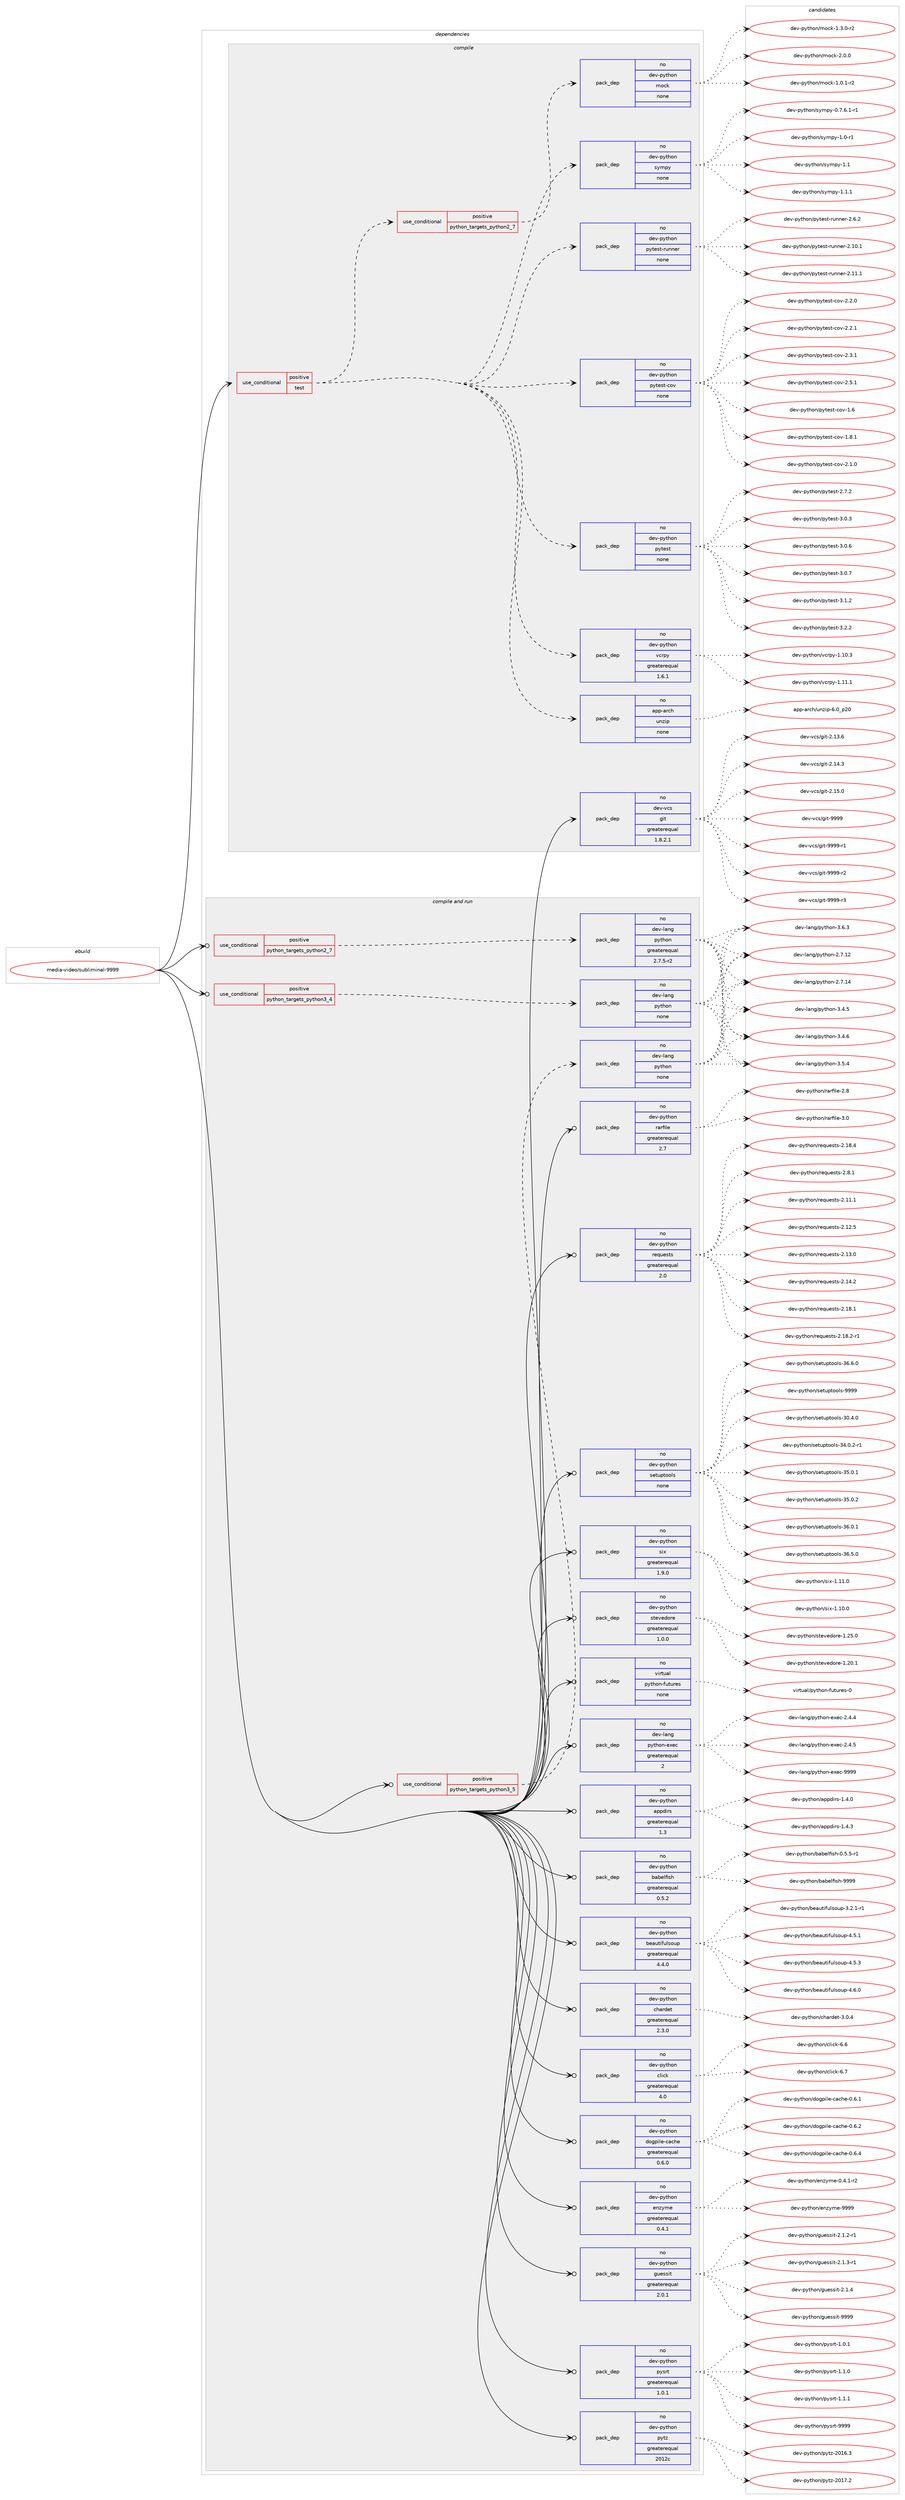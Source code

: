 digraph prolog {

# *************
# Graph options
# *************

newrank=true;
concentrate=true;
compound=true;
graph [rankdir=LR,fontname=Helvetica,fontsize=10,ranksep=1.5];#, ranksep=2.5, nodesep=0.2];
edge  [arrowhead=vee];
node  [fontname=Helvetica,fontsize=10];

# **********
# The ebuild
# **********

subgraph cluster_leftcol {
color=gray;
rank=same;
label=<<i>ebuild</i>>;
id [label="media-video/subliminal-9999", color=red, width=4, href="../media-video/subliminal-9999.svg"];
}

# ****************
# The dependencies
# ****************

subgraph cluster_midcol {
color=gray;
label=<<i>dependencies</i>>;
subgraph cluster_compile {
fillcolor="#eeeeee";
style=filled;
label=<<i>compile</i>>;
subgraph cond97828 {
dependency396866 [label=<<TABLE BORDER="0" CELLBORDER="1" CELLSPACING="0" CELLPADDING="4"><TR><TD ROWSPAN="3" CELLPADDING="10">use_conditional</TD></TR><TR><TD>positive</TD></TR><TR><TD>test</TD></TR></TABLE>>, shape=none, color=red];
subgraph pack292606 {
dependency396867 [label=<<TABLE BORDER="0" CELLBORDER="1" CELLSPACING="0" CELLPADDING="4" WIDTH="220"><TR><TD ROWSPAN="6" CELLPADDING="30">pack_dep</TD></TR><TR><TD WIDTH="110">no</TD></TR><TR><TD>app-arch</TD></TR><TR><TD>unzip</TD></TR><TR><TD>none</TD></TR><TR><TD></TD></TR></TABLE>>, shape=none, color=blue];
}
dependency396866:e -> dependency396867:w [weight=20,style="dashed",arrowhead="vee"];
subgraph pack292607 {
dependency396868 [label=<<TABLE BORDER="0" CELLBORDER="1" CELLSPACING="0" CELLPADDING="4" WIDTH="220"><TR><TD ROWSPAN="6" CELLPADDING="30">pack_dep</TD></TR><TR><TD WIDTH="110">no</TD></TR><TR><TD>dev-python</TD></TR><TR><TD>vcrpy</TD></TR><TR><TD>greaterequal</TD></TR><TR><TD>1.6.1</TD></TR></TABLE>>, shape=none, color=blue];
}
dependency396866:e -> dependency396868:w [weight=20,style="dashed",arrowhead="vee"];
subgraph pack292608 {
dependency396869 [label=<<TABLE BORDER="0" CELLBORDER="1" CELLSPACING="0" CELLPADDING="4" WIDTH="220"><TR><TD ROWSPAN="6" CELLPADDING="30">pack_dep</TD></TR><TR><TD WIDTH="110">no</TD></TR><TR><TD>dev-python</TD></TR><TR><TD>pytest</TD></TR><TR><TD>none</TD></TR><TR><TD></TD></TR></TABLE>>, shape=none, color=blue];
}
dependency396866:e -> dependency396869:w [weight=20,style="dashed",arrowhead="vee"];
subgraph pack292609 {
dependency396870 [label=<<TABLE BORDER="0" CELLBORDER="1" CELLSPACING="0" CELLPADDING="4" WIDTH="220"><TR><TD ROWSPAN="6" CELLPADDING="30">pack_dep</TD></TR><TR><TD WIDTH="110">no</TD></TR><TR><TD>dev-python</TD></TR><TR><TD>pytest-cov</TD></TR><TR><TD>none</TD></TR><TR><TD></TD></TR></TABLE>>, shape=none, color=blue];
}
dependency396866:e -> dependency396870:w [weight=20,style="dashed",arrowhead="vee"];
subgraph pack292610 {
dependency396871 [label=<<TABLE BORDER="0" CELLBORDER="1" CELLSPACING="0" CELLPADDING="4" WIDTH="220"><TR><TD ROWSPAN="6" CELLPADDING="30">pack_dep</TD></TR><TR><TD WIDTH="110">no</TD></TR><TR><TD>dev-python</TD></TR><TR><TD>pytest-runner</TD></TR><TR><TD>none</TD></TR><TR><TD></TD></TR></TABLE>>, shape=none, color=blue];
}
dependency396866:e -> dependency396871:w [weight=20,style="dashed",arrowhead="vee"];
subgraph pack292611 {
dependency396872 [label=<<TABLE BORDER="0" CELLBORDER="1" CELLSPACING="0" CELLPADDING="4" WIDTH="220"><TR><TD ROWSPAN="6" CELLPADDING="30">pack_dep</TD></TR><TR><TD WIDTH="110">no</TD></TR><TR><TD>dev-python</TD></TR><TR><TD>sympy</TD></TR><TR><TD>none</TD></TR><TR><TD></TD></TR></TABLE>>, shape=none, color=blue];
}
dependency396866:e -> dependency396872:w [weight=20,style="dashed",arrowhead="vee"];
subgraph cond97829 {
dependency396873 [label=<<TABLE BORDER="0" CELLBORDER="1" CELLSPACING="0" CELLPADDING="4"><TR><TD ROWSPAN="3" CELLPADDING="10">use_conditional</TD></TR><TR><TD>positive</TD></TR><TR><TD>python_targets_python2_7</TD></TR></TABLE>>, shape=none, color=red];
subgraph pack292612 {
dependency396874 [label=<<TABLE BORDER="0" CELLBORDER="1" CELLSPACING="0" CELLPADDING="4" WIDTH="220"><TR><TD ROWSPAN="6" CELLPADDING="30">pack_dep</TD></TR><TR><TD WIDTH="110">no</TD></TR><TR><TD>dev-python</TD></TR><TR><TD>mock</TD></TR><TR><TD>none</TD></TR><TR><TD></TD></TR></TABLE>>, shape=none, color=blue];
}
dependency396873:e -> dependency396874:w [weight=20,style="dashed",arrowhead="vee"];
}
dependency396866:e -> dependency396873:w [weight=20,style="dashed",arrowhead="vee"];
}
id:e -> dependency396866:w [weight=20,style="solid",arrowhead="vee"];
subgraph pack292613 {
dependency396875 [label=<<TABLE BORDER="0" CELLBORDER="1" CELLSPACING="0" CELLPADDING="4" WIDTH="220"><TR><TD ROWSPAN="6" CELLPADDING="30">pack_dep</TD></TR><TR><TD WIDTH="110">no</TD></TR><TR><TD>dev-vcs</TD></TR><TR><TD>git</TD></TR><TR><TD>greaterequal</TD></TR><TR><TD>1.8.2.1</TD></TR></TABLE>>, shape=none, color=blue];
}
id:e -> dependency396875:w [weight=20,style="solid",arrowhead="vee"];
}
subgraph cluster_compileandrun {
fillcolor="#eeeeee";
style=filled;
label=<<i>compile and run</i>>;
subgraph cond97830 {
dependency396876 [label=<<TABLE BORDER="0" CELLBORDER="1" CELLSPACING="0" CELLPADDING="4"><TR><TD ROWSPAN="3" CELLPADDING="10">use_conditional</TD></TR><TR><TD>positive</TD></TR><TR><TD>python_targets_python2_7</TD></TR></TABLE>>, shape=none, color=red];
subgraph pack292614 {
dependency396877 [label=<<TABLE BORDER="0" CELLBORDER="1" CELLSPACING="0" CELLPADDING="4" WIDTH="220"><TR><TD ROWSPAN="6" CELLPADDING="30">pack_dep</TD></TR><TR><TD WIDTH="110">no</TD></TR><TR><TD>dev-lang</TD></TR><TR><TD>python</TD></TR><TR><TD>greaterequal</TD></TR><TR><TD>2.7.5-r2</TD></TR></TABLE>>, shape=none, color=blue];
}
dependency396876:e -> dependency396877:w [weight=20,style="dashed",arrowhead="vee"];
}
id:e -> dependency396876:w [weight=20,style="solid",arrowhead="odotvee"];
subgraph cond97831 {
dependency396878 [label=<<TABLE BORDER="0" CELLBORDER="1" CELLSPACING="0" CELLPADDING="4"><TR><TD ROWSPAN="3" CELLPADDING="10">use_conditional</TD></TR><TR><TD>positive</TD></TR><TR><TD>python_targets_python3_4</TD></TR></TABLE>>, shape=none, color=red];
subgraph pack292615 {
dependency396879 [label=<<TABLE BORDER="0" CELLBORDER="1" CELLSPACING="0" CELLPADDING="4" WIDTH="220"><TR><TD ROWSPAN="6" CELLPADDING="30">pack_dep</TD></TR><TR><TD WIDTH="110">no</TD></TR><TR><TD>dev-lang</TD></TR><TR><TD>python</TD></TR><TR><TD>none</TD></TR><TR><TD></TD></TR></TABLE>>, shape=none, color=blue];
}
dependency396878:e -> dependency396879:w [weight=20,style="dashed",arrowhead="vee"];
}
id:e -> dependency396878:w [weight=20,style="solid",arrowhead="odotvee"];
subgraph cond97832 {
dependency396880 [label=<<TABLE BORDER="0" CELLBORDER="1" CELLSPACING="0" CELLPADDING="4"><TR><TD ROWSPAN="3" CELLPADDING="10">use_conditional</TD></TR><TR><TD>positive</TD></TR><TR><TD>python_targets_python3_5</TD></TR></TABLE>>, shape=none, color=red];
subgraph pack292616 {
dependency396881 [label=<<TABLE BORDER="0" CELLBORDER="1" CELLSPACING="0" CELLPADDING="4" WIDTH="220"><TR><TD ROWSPAN="6" CELLPADDING="30">pack_dep</TD></TR><TR><TD WIDTH="110">no</TD></TR><TR><TD>dev-lang</TD></TR><TR><TD>python</TD></TR><TR><TD>none</TD></TR><TR><TD></TD></TR></TABLE>>, shape=none, color=blue];
}
dependency396880:e -> dependency396881:w [weight=20,style="dashed",arrowhead="vee"];
}
id:e -> dependency396880:w [weight=20,style="solid",arrowhead="odotvee"];
subgraph pack292617 {
dependency396882 [label=<<TABLE BORDER="0" CELLBORDER="1" CELLSPACING="0" CELLPADDING="4" WIDTH="220"><TR><TD ROWSPAN="6" CELLPADDING="30">pack_dep</TD></TR><TR><TD WIDTH="110">no</TD></TR><TR><TD>dev-lang</TD></TR><TR><TD>python-exec</TD></TR><TR><TD>greaterequal</TD></TR><TR><TD>2</TD></TR></TABLE>>, shape=none, color=blue];
}
id:e -> dependency396882:w [weight=20,style="solid",arrowhead="odotvee"];
subgraph pack292618 {
dependency396883 [label=<<TABLE BORDER="0" CELLBORDER="1" CELLSPACING="0" CELLPADDING="4" WIDTH="220"><TR><TD ROWSPAN="6" CELLPADDING="30">pack_dep</TD></TR><TR><TD WIDTH="110">no</TD></TR><TR><TD>dev-python</TD></TR><TR><TD>appdirs</TD></TR><TR><TD>greaterequal</TD></TR><TR><TD>1.3</TD></TR></TABLE>>, shape=none, color=blue];
}
id:e -> dependency396883:w [weight=20,style="solid",arrowhead="odotvee"];
subgraph pack292619 {
dependency396884 [label=<<TABLE BORDER="0" CELLBORDER="1" CELLSPACING="0" CELLPADDING="4" WIDTH="220"><TR><TD ROWSPAN="6" CELLPADDING="30">pack_dep</TD></TR><TR><TD WIDTH="110">no</TD></TR><TR><TD>dev-python</TD></TR><TR><TD>babelfish</TD></TR><TR><TD>greaterequal</TD></TR><TR><TD>0.5.2</TD></TR></TABLE>>, shape=none, color=blue];
}
id:e -> dependency396884:w [weight=20,style="solid",arrowhead="odotvee"];
subgraph pack292620 {
dependency396885 [label=<<TABLE BORDER="0" CELLBORDER="1" CELLSPACING="0" CELLPADDING="4" WIDTH="220"><TR><TD ROWSPAN="6" CELLPADDING="30">pack_dep</TD></TR><TR><TD WIDTH="110">no</TD></TR><TR><TD>dev-python</TD></TR><TR><TD>beautifulsoup</TD></TR><TR><TD>greaterequal</TD></TR><TR><TD>4.4.0</TD></TR></TABLE>>, shape=none, color=blue];
}
id:e -> dependency396885:w [weight=20,style="solid",arrowhead="odotvee"];
subgraph pack292621 {
dependency396886 [label=<<TABLE BORDER="0" CELLBORDER="1" CELLSPACING="0" CELLPADDING="4" WIDTH="220"><TR><TD ROWSPAN="6" CELLPADDING="30">pack_dep</TD></TR><TR><TD WIDTH="110">no</TD></TR><TR><TD>dev-python</TD></TR><TR><TD>chardet</TD></TR><TR><TD>greaterequal</TD></TR><TR><TD>2.3.0</TD></TR></TABLE>>, shape=none, color=blue];
}
id:e -> dependency396886:w [weight=20,style="solid",arrowhead="odotvee"];
subgraph pack292622 {
dependency396887 [label=<<TABLE BORDER="0" CELLBORDER="1" CELLSPACING="0" CELLPADDING="4" WIDTH="220"><TR><TD ROWSPAN="6" CELLPADDING="30">pack_dep</TD></TR><TR><TD WIDTH="110">no</TD></TR><TR><TD>dev-python</TD></TR><TR><TD>click</TD></TR><TR><TD>greaterequal</TD></TR><TR><TD>4.0</TD></TR></TABLE>>, shape=none, color=blue];
}
id:e -> dependency396887:w [weight=20,style="solid",arrowhead="odotvee"];
subgraph pack292623 {
dependency396888 [label=<<TABLE BORDER="0" CELLBORDER="1" CELLSPACING="0" CELLPADDING="4" WIDTH="220"><TR><TD ROWSPAN="6" CELLPADDING="30">pack_dep</TD></TR><TR><TD WIDTH="110">no</TD></TR><TR><TD>dev-python</TD></TR><TR><TD>dogpile-cache</TD></TR><TR><TD>greaterequal</TD></TR><TR><TD>0.6.0</TD></TR></TABLE>>, shape=none, color=blue];
}
id:e -> dependency396888:w [weight=20,style="solid",arrowhead="odotvee"];
subgraph pack292624 {
dependency396889 [label=<<TABLE BORDER="0" CELLBORDER="1" CELLSPACING="0" CELLPADDING="4" WIDTH="220"><TR><TD ROWSPAN="6" CELLPADDING="30">pack_dep</TD></TR><TR><TD WIDTH="110">no</TD></TR><TR><TD>dev-python</TD></TR><TR><TD>enzyme</TD></TR><TR><TD>greaterequal</TD></TR><TR><TD>0.4.1</TD></TR></TABLE>>, shape=none, color=blue];
}
id:e -> dependency396889:w [weight=20,style="solid",arrowhead="odotvee"];
subgraph pack292625 {
dependency396890 [label=<<TABLE BORDER="0" CELLBORDER="1" CELLSPACING="0" CELLPADDING="4" WIDTH="220"><TR><TD ROWSPAN="6" CELLPADDING="30">pack_dep</TD></TR><TR><TD WIDTH="110">no</TD></TR><TR><TD>dev-python</TD></TR><TR><TD>guessit</TD></TR><TR><TD>greaterequal</TD></TR><TR><TD>2.0.1</TD></TR></TABLE>>, shape=none, color=blue];
}
id:e -> dependency396890:w [weight=20,style="solid",arrowhead="odotvee"];
subgraph pack292626 {
dependency396891 [label=<<TABLE BORDER="0" CELLBORDER="1" CELLSPACING="0" CELLPADDING="4" WIDTH="220"><TR><TD ROWSPAN="6" CELLPADDING="30">pack_dep</TD></TR><TR><TD WIDTH="110">no</TD></TR><TR><TD>dev-python</TD></TR><TR><TD>pysrt</TD></TR><TR><TD>greaterequal</TD></TR><TR><TD>1.0.1</TD></TR></TABLE>>, shape=none, color=blue];
}
id:e -> dependency396891:w [weight=20,style="solid",arrowhead="odotvee"];
subgraph pack292627 {
dependency396892 [label=<<TABLE BORDER="0" CELLBORDER="1" CELLSPACING="0" CELLPADDING="4" WIDTH="220"><TR><TD ROWSPAN="6" CELLPADDING="30">pack_dep</TD></TR><TR><TD WIDTH="110">no</TD></TR><TR><TD>dev-python</TD></TR><TR><TD>pytz</TD></TR><TR><TD>greaterequal</TD></TR><TR><TD>2012c</TD></TR></TABLE>>, shape=none, color=blue];
}
id:e -> dependency396892:w [weight=20,style="solid",arrowhead="odotvee"];
subgraph pack292628 {
dependency396893 [label=<<TABLE BORDER="0" CELLBORDER="1" CELLSPACING="0" CELLPADDING="4" WIDTH="220"><TR><TD ROWSPAN="6" CELLPADDING="30">pack_dep</TD></TR><TR><TD WIDTH="110">no</TD></TR><TR><TD>dev-python</TD></TR><TR><TD>rarfile</TD></TR><TR><TD>greaterequal</TD></TR><TR><TD>2.7</TD></TR></TABLE>>, shape=none, color=blue];
}
id:e -> dependency396893:w [weight=20,style="solid",arrowhead="odotvee"];
subgraph pack292629 {
dependency396894 [label=<<TABLE BORDER="0" CELLBORDER="1" CELLSPACING="0" CELLPADDING="4" WIDTH="220"><TR><TD ROWSPAN="6" CELLPADDING="30">pack_dep</TD></TR><TR><TD WIDTH="110">no</TD></TR><TR><TD>dev-python</TD></TR><TR><TD>requests</TD></TR><TR><TD>greaterequal</TD></TR><TR><TD>2.0</TD></TR></TABLE>>, shape=none, color=blue];
}
id:e -> dependency396894:w [weight=20,style="solid",arrowhead="odotvee"];
subgraph pack292630 {
dependency396895 [label=<<TABLE BORDER="0" CELLBORDER="1" CELLSPACING="0" CELLPADDING="4" WIDTH="220"><TR><TD ROWSPAN="6" CELLPADDING="30">pack_dep</TD></TR><TR><TD WIDTH="110">no</TD></TR><TR><TD>dev-python</TD></TR><TR><TD>setuptools</TD></TR><TR><TD>none</TD></TR><TR><TD></TD></TR></TABLE>>, shape=none, color=blue];
}
id:e -> dependency396895:w [weight=20,style="solid",arrowhead="odotvee"];
subgraph pack292631 {
dependency396896 [label=<<TABLE BORDER="0" CELLBORDER="1" CELLSPACING="0" CELLPADDING="4" WIDTH="220"><TR><TD ROWSPAN="6" CELLPADDING="30">pack_dep</TD></TR><TR><TD WIDTH="110">no</TD></TR><TR><TD>dev-python</TD></TR><TR><TD>six</TD></TR><TR><TD>greaterequal</TD></TR><TR><TD>1.9.0</TD></TR></TABLE>>, shape=none, color=blue];
}
id:e -> dependency396896:w [weight=20,style="solid",arrowhead="odotvee"];
subgraph pack292632 {
dependency396897 [label=<<TABLE BORDER="0" CELLBORDER="1" CELLSPACING="0" CELLPADDING="4" WIDTH="220"><TR><TD ROWSPAN="6" CELLPADDING="30">pack_dep</TD></TR><TR><TD WIDTH="110">no</TD></TR><TR><TD>dev-python</TD></TR><TR><TD>stevedore</TD></TR><TR><TD>greaterequal</TD></TR><TR><TD>1.0.0</TD></TR></TABLE>>, shape=none, color=blue];
}
id:e -> dependency396897:w [weight=20,style="solid",arrowhead="odotvee"];
subgraph pack292633 {
dependency396898 [label=<<TABLE BORDER="0" CELLBORDER="1" CELLSPACING="0" CELLPADDING="4" WIDTH="220"><TR><TD ROWSPAN="6" CELLPADDING="30">pack_dep</TD></TR><TR><TD WIDTH="110">no</TD></TR><TR><TD>virtual</TD></TR><TR><TD>python-futures</TD></TR><TR><TD>none</TD></TR><TR><TD></TD></TR></TABLE>>, shape=none, color=blue];
}
id:e -> dependency396898:w [weight=20,style="solid",arrowhead="odotvee"];
}
subgraph cluster_run {
fillcolor="#eeeeee";
style=filled;
label=<<i>run</i>>;
}
}

# **************
# The candidates
# **************

subgraph cluster_choices {
rank=same;
color=gray;
label=<<i>candidates</i>>;

subgraph choice292606 {
color=black;
nodesep=1;
choice971121124597114991044711711012210511245544648951125048 [label="app-arch/unzip-6.0_p20", color=red, width=4,href="../app-arch/unzip-6.0_p20.svg"];
dependency396867:e -> choice971121124597114991044711711012210511245544648951125048:w [style=dotted,weight="100"];
}
subgraph choice292607 {
color=black;
nodesep=1;
choice10010111845112121116104111110471189911411212145494649484651 [label="dev-python/vcrpy-1.10.3", color=red, width=4,href="../dev-python/vcrpy-1.10.3.svg"];
choice10010111845112121116104111110471189911411212145494649494649 [label="dev-python/vcrpy-1.11.1", color=red, width=4,href="../dev-python/vcrpy-1.11.1.svg"];
dependency396868:e -> choice10010111845112121116104111110471189911411212145494649484651:w [style=dotted,weight="100"];
dependency396868:e -> choice10010111845112121116104111110471189911411212145494649494649:w [style=dotted,weight="100"];
}
subgraph choice292608 {
color=black;
nodesep=1;
choice1001011184511212111610411111047112121116101115116455046554650 [label="dev-python/pytest-2.7.2", color=red, width=4,href="../dev-python/pytest-2.7.2.svg"];
choice1001011184511212111610411111047112121116101115116455146484651 [label="dev-python/pytest-3.0.3", color=red, width=4,href="../dev-python/pytest-3.0.3.svg"];
choice1001011184511212111610411111047112121116101115116455146484654 [label="dev-python/pytest-3.0.6", color=red, width=4,href="../dev-python/pytest-3.0.6.svg"];
choice1001011184511212111610411111047112121116101115116455146484655 [label="dev-python/pytest-3.0.7", color=red, width=4,href="../dev-python/pytest-3.0.7.svg"];
choice1001011184511212111610411111047112121116101115116455146494650 [label="dev-python/pytest-3.1.2", color=red, width=4,href="../dev-python/pytest-3.1.2.svg"];
choice1001011184511212111610411111047112121116101115116455146504650 [label="dev-python/pytest-3.2.2", color=red, width=4,href="../dev-python/pytest-3.2.2.svg"];
dependency396869:e -> choice1001011184511212111610411111047112121116101115116455046554650:w [style=dotted,weight="100"];
dependency396869:e -> choice1001011184511212111610411111047112121116101115116455146484651:w [style=dotted,weight="100"];
dependency396869:e -> choice1001011184511212111610411111047112121116101115116455146484654:w [style=dotted,weight="100"];
dependency396869:e -> choice1001011184511212111610411111047112121116101115116455146484655:w [style=dotted,weight="100"];
dependency396869:e -> choice1001011184511212111610411111047112121116101115116455146494650:w [style=dotted,weight="100"];
dependency396869:e -> choice1001011184511212111610411111047112121116101115116455146504650:w [style=dotted,weight="100"];
}
subgraph choice292609 {
color=black;
nodesep=1;
choice1001011184511212111610411111047112121116101115116459911111845494654 [label="dev-python/pytest-cov-1.6", color=red, width=4,href="../dev-python/pytest-cov-1.6.svg"];
choice10010111845112121116104111110471121211161011151164599111118454946564649 [label="dev-python/pytest-cov-1.8.1", color=red, width=4,href="../dev-python/pytest-cov-1.8.1.svg"];
choice10010111845112121116104111110471121211161011151164599111118455046494648 [label="dev-python/pytest-cov-2.1.0", color=red, width=4,href="../dev-python/pytest-cov-2.1.0.svg"];
choice10010111845112121116104111110471121211161011151164599111118455046504648 [label="dev-python/pytest-cov-2.2.0", color=red, width=4,href="../dev-python/pytest-cov-2.2.0.svg"];
choice10010111845112121116104111110471121211161011151164599111118455046504649 [label="dev-python/pytest-cov-2.2.1", color=red, width=4,href="../dev-python/pytest-cov-2.2.1.svg"];
choice10010111845112121116104111110471121211161011151164599111118455046514649 [label="dev-python/pytest-cov-2.3.1", color=red, width=4,href="../dev-python/pytest-cov-2.3.1.svg"];
choice10010111845112121116104111110471121211161011151164599111118455046534649 [label="dev-python/pytest-cov-2.5.1", color=red, width=4,href="../dev-python/pytest-cov-2.5.1.svg"];
dependency396870:e -> choice1001011184511212111610411111047112121116101115116459911111845494654:w [style=dotted,weight="100"];
dependency396870:e -> choice10010111845112121116104111110471121211161011151164599111118454946564649:w [style=dotted,weight="100"];
dependency396870:e -> choice10010111845112121116104111110471121211161011151164599111118455046494648:w [style=dotted,weight="100"];
dependency396870:e -> choice10010111845112121116104111110471121211161011151164599111118455046504648:w [style=dotted,weight="100"];
dependency396870:e -> choice10010111845112121116104111110471121211161011151164599111118455046504649:w [style=dotted,weight="100"];
dependency396870:e -> choice10010111845112121116104111110471121211161011151164599111118455046514649:w [style=dotted,weight="100"];
dependency396870:e -> choice10010111845112121116104111110471121211161011151164599111118455046534649:w [style=dotted,weight="100"];
}
subgraph choice292610 {
color=black;
nodesep=1;
choice10010111845112121116104111110471121211161011151164511411711011010111445504649484649 [label="dev-python/pytest-runner-2.10.1", color=red, width=4,href="../dev-python/pytest-runner-2.10.1.svg"];
choice10010111845112121116104111110471121211161011151164511411711011010111445504649494649 [label="dev-python/pytest-runner-2.11.1", color=red, width=4,href="../dev-python/pytest-runner-2.11.1.svg"];
choice100101118451121211161041111104711212111610111511645114117110110101114455046544650 [label="dev-python/pytest-runner-2.6.2", color=red, width=4,href="../dev-python/pytest-runner-2.6.2.svg"];
dependency396871:e -> choice10010111845112121116104111110471121211161011151164511411711011010111445504649484649:w [style=dotted,weight="100"];
dependency396871:e -> choice10010111845112121116104111110471121211161011151164511411711011010111445504649494649:w [style=dotted,weight="100"];
dependency396871:e -> choice100101118451121211161041111104711212111610111511645114117110110101114455046544650:w [style=dotted,weight="100"];
}
subgraph choice292611 {
color=black;
nodesep=1;
choice100101118451121211161041111104711512110911212145484655465446494511449 [label="dev-python/sympy-0.7.6.1-r1", color=red, width=4,href="../dev-python/sympy-0.7.6.1-r1.svg"];
choice1001011184511212111610411111047115121109112121454946484511449 [label="dev-python/sympy-1.0-r1", color=red, width=4,href="../dev-python/sympy-1.0-r1.svg"];
choice100101118451121211161041111104711512110911212145494649 [label="dev-python/sympy-1.1", color=red, width=4,href="../dev-python/sympy-1.1.svg"];
choice1001011184511212111610411111047115121109112121454946494649 [label="dev-python/sympy-1.1.1", color=red, width=4,href="../dev-python/sympy-1.1.1.svg"];
dependency396872:e -> choice100101118451121211161041111104711512110911212145484655465446494511449:w [style=dotted,weight="100"];
dependency396872:e -> choice1001011184511212111610411111047115121109112121454946484511449:w [style=dotted,weight="100"];
dependency396872:e -> choice100101118451121211161041111104711512110911212145494649:w [style=dotted,weight="100"];
dependency396872:e -> choice1001011184511212111610411111047115121109112121454946494649:w [style=dotted,weight="100"];
}
subgraph choice292612 {
color=black;
nodesep=1;
choice1001011184511212111610411111047109111991074549464846494511450 [label="dev-python/mock-1.0.1-r2", color=red, width=4,href="../dev-python/mock-1.0.1-r2.svg"];
choice1001011184511212111610411111047109111991074549465146484511450 [label="dev-python/mock-1.3.0-r2", color=red, width=4,href="../dev-python/mock-1.3.0-r2.svg"];
choice100101118451121211161041111104710911199107455046484648 [label="dev-python/mock-2.0.0", color=red, width=4,href="../dev-python/mock-2.0.0.svg"];
dependency396874:e -> choice1001011184511212111610411111047109111991074549464846494511450:w [style=dotted,weight="100"];
dependency396874:e -> choice1001011184511212111610411111047109111991074549465146484511450:w [style=dotted,weight="100"];
dependency396874:e -> choice100101118451121211161041111104710911199107455046484648:w [style=dotted,weight="100"];
}
subgraph choice292613 {
color=black;
nodesep=1;
choice10010111845118991154710310511645504649514654 [label="dev-vcs/git-2.13.6", color=red, width=4,href="../dev-vcs/git-2.13.6.svg"];
choice10010111845118991154710310511645504649524651 [label="dev-vcs/git-2.14.3", color=red, width=4,href="../dev-vcs/git-2.14.3.svg"];
choice10010111845118991154710310511645504649534648 [label="dev-vcs/git-2.15.0", color=red, width=4,href="../dev-vcs/git-2.15.0.svg"];
choice1001011184511899115471031051164557575757 [label="dev-vcs/git-9999", color=red, width=4,href="../dev-vcs/git-9999.svg"];
choice10010111845118991154710310511645575757574511449 [label="dev-vcs/git-9999-r1", color=red, width=4,href="../dev-vcs/git-9999-r1.svg"];
choice10010111845118991154710310511645575757574511450 [label="dev-vcs/git-9999-r2", color=red, width=4,href="../dev-vcs/git-9999-r2.svg"];
choice10010111845118991154710310511645575757574511451 [label="dev-vcs/git-9999-r3", color=red, width=4,href="../dev-vcs/git-9999-r3.svg"];
dependency396875:e -> choice10010111845118991154710310511645504649514654:w [style=dotted,weight="100"];
dependency396875:e -> choice10010111845118991154710310511645504649524651:w [style=dotted,weight="100"];
dependency396875:e -> choice10010111845118991154710310511645504649534648:w [style=dotted,weight="100"];
dependency396875:e -> choice1001011184511899115471031051164557575757:w [style=dotted,weight="100"];
dependency396875:e -> choice10010111845118991154710310511645575757574511449:w [style=dotted,weight="100"];
dependency396875:e -> choice10010111845118991154710310511645575757574511450:w [style=dotted,weight="100"];
dependency396875:e -> choice10010111845118991154710310511645575757574511451:w [style=dotted,weight="100"];
}
subgraph choice292614 {
color=black;
nodesep=1;
choice10010111845108971101034711212111610411111045504655464950 [label="dev-lang/python-2.7.12", color=red, width=4,href="../dev-lang/python-2.7.12.svg"];
choice10010111845108971101034711212111610411111045504655464952 [label="dev-lang/python-2.7.14", color=red, width=4,href="../dev-lang/python-2.7.14.svg"];
choice100101118451089711010347112121116104111110455146524653 [label="dev-lang/python-3.4.5", color=red, width=4,href="../dev-lang/python-3.4.5.svg"];
choice100101118451089711010347112121116104111110455146524654 [label="dev-lang/python-3.4.6", color=red, width=4,href="../dev-lang/python-3.4.6.svg"];
choice100101118451089711010347112121116104111110455146534652 [label="dev-lang/python-3.5.4", color=red, width=4,href="../dev-lang/python-3.5.4.svg"];
choice100101118451089711010347112121116104111110455146544651 [label="dev-lang/python-3.6.3", color=red, width=4,href="../dev-lang/python-3.6.3.svg"];
dependency396877:e -> choice10010111845108971101034711212111610411111045504655464950:w [style=dotted,weight="100"];
dependency396877:e -> choice10010111845108971101034711212111610411111045504655464952:w [style=dotted,weight="100"];
dependency396877:e -> choice100101118451089711010347112121116104111110455146524653:w [style=dotted,weight="100"];
dependency396877:e -> choice100101118451089711010347112121116104111110455146524654:w [style=dotted,weight="100"];
dependency396877:e -> choice100101118451089711010347112121116104111110455146534652:w [style=dotted,weight="100"];
dependency396877:e -> choice100101118451089711010347112121116104111110455146544651:w [style=dotted,weight="100"];
}
subgraph choice292615 {
color=black;
nodesep=1;
choice10010111845108971101034711212111610411111045504655464950 [label="dev-lang/python-2.7.12", color=red, width=4,href="../dev-lang/python-2.7.12.svg"];
choice10010111845108971101034711212111610411111045504655464952 [label="dev-lang/python-2.7.14", color=red, width=4,href="../dev-lang/python-2.7.14.svg"];
choice100101118451089711010347112121116104111110455146524653 [label="dev-lang/python-3.4.5", color=red, width=4,href="../dev-lang/python-3.4.5.svg"];
choice100101118451089711010347112121116104111110455146524654 [label="dev-lang/python-3.4.6", color=red, width=4,href="../dev-lang/python-3.4.6.svg"];
choice100101118451089711010347112121116104111110455146534652 [label="dev-lang/python-3.5.4", color=red, width=4,href="../dev-lang/python-3.5.4.svg"];
choice100101118451089711010347112121116104111110455146544651 [label="dev-lang/python-3.6.3", color=red, width=4,href="../dev-lang/python-3.6.3.svg"];
dependency396879:e -> choice10010111845108971101034711212111610411111045504655464950:w [style=dotted,weight="100"];
dependency396879:e -> choice10010111845108971101034711212111610411111045504655464952:w [style=dotted,weight="100"];
dependency396879:e -> choice100101118451089711010347112121116104111110455146524653:w [style=dotted,weight="100"];
dependency396879:e -> choice100101118451089711010347112121116104111110455146524654:w [style=dotted,weight="100"];
dependency396879:e -> choice100101118451089711010347112121116104111110455146534652:w [style=dotted,weight="100"];
dependency396879:e -> choice100101118451089711010347112121116104111110455146544651:w [style=dotted,weight="100"];
}
subgraph choice292616 {
color=black;
nodesep=1;
choice10010111845108971101034711212111610411111045504655464950 [label="dev-lang/python-2.7.12", color=red, width=4,href="../dev-lang/python-2.7.12.svg"];
choice10010111845108971101034711212111610411111045504655464952 [label="dev-lang/python-2.7.14", color=red, width=4,href="../dev-lang/python-2.7.14.svg"];
choice100101118451089711010347112121116104111110455146524653 [label="dev-lang/python-3.4.5", color=red, width=4,href="../dev-lang/python-3.4.5.svg"];
choice100101118451089711010347112121116104111110455146524654 [label="dev-lang/python-3.4.6", color=red, width=4,href="../dev-lang/python-3.4.6.svg"];
choice100101118451089711010347112121116104111110455146534652 [label="dev-lang/python-3.5.4", color=red, width=4,href="../dev-lang/python-3.5.4.svg"];
choice100101118451089711010347112121116104111110455146544651 [label="dev-lang/python-3.6.3", color=red, width=4,href="../dev-lang/python-3.6.3.svg"];
dependency396881:e -> choice10010111845108971101034711212111610411111045504655464950:w [style=dotted,weight="100"];
dependency396881:e -> choice10010111845108971101034711212111610411111045504655464952:w [style=dotted,weight="100"];
dependency396881:e -> choice100101118451089711010347112121116104111110455146524653:w [style=dotted,weight="100"];
dependency396881:e -> choice100101118451089711010347112121116104111110455146524654:w [style=dotted,weight="100"];
dependency396881:e -> choice100101118451089711010347112121116104111110455146534652:w [style=dotted,weight="100"];
dependency396881:e -> choice100101118451089711010347112121116104111110455146544651:w [style=dotted,weight="100"];
}
subgraph choice292617 {
color=black;
nodesep=1;
choice1001011184510897110103471121211161041111104510112010199455046524652 [label="dev-lang/python-exec-2.4.4", color=red, width=4,href="../dev-lang/python-exec-2.4.4.svg"];
choice1001011184510897110103471121211161041111104510112010199455046524653 [label="dev-lang/python-exec-2.4.5", color=red, width=4,href="../dev-lang/python-exec-2.4.5.svg"];
choice10010111845108971101034711212111610411111045101120101994557575757 [label="dev-lang/python-exec-9999", color=red, width=4,href="../dev-lang/python-exec-9999.svg"];
dependency396882:e -> choice1001011184510897110103471121211161041111104510112010199455046524652:w [style=dotted,weight="100"];
dependency396882:e -> choice1001011184510897110103471121211161041111104510112010199455046524653:w [style=dotted,weight="100"];
dependency396882:e -> choice10010111845108971101034711212111610411111045101120101994557575757:w [style=dotted,weight="100"];
}
subgraph choice292618 {
color=black;
nodesep=1;
choice100101118451121211161041111104797112112100105114115454946524648 [label="dev-python/appdirs-1.4.0", color=red, width=4,href="../dev-python/appdirs-1.4.0.svg"];
choice100101118451121211161041111104797112112100105114115454946524651 [label="dev-python/appdirs-1.4.3", color=red, width=4,href="../dev-python/appdirs-1.4.3.svg"];
dependency396883:e -> choice100101118451121211161041111104797112112100105114115454946524648:w [style=dotted,weight="100"];
dependency396883:e -> choice100101118451121211161041111104797112112100105114115454946524651:w [style=dotted,weight="100"];
}
subgraph choice292619 {
color=black;
nodesep=1;
choice10010111845112121116104111110479897981011081021051151044548465346534511449 [label="dev-python/babelfish-0.5.5-r1", color=red, width=4,href="../dev-python/babelfish-0.5.5-r1.svg"];
choice10010111845112121116104111110479897981011081021051151044557575757 [label="dev-python/babelfish-9999", color=red, width=4,href="../dev-python/babelfish-9999.svg"];
dependency396884:e -> choice10010111845112121116104111110479897981011081021051151044548465346534511449:w [style=dotted,weight="100"];
dependency396884:e -> choice10010111845112121116104111110479897981011081021051151044557575757:w [style=dotted,weight="100"];
}
subgraph choice292620 {
color=black;
nodesep=1;
choice100101118451121211161041111104798101971171161051021171081151111171124551465046494511449 [label="dev-python/beautifulsoup-3.2.1-r1", color=red, width=4,href="../dev-python/beautifulsoup-3.2.1-r1.svg"];
choice10010111845112121116104111110479810197117116105102117108115111117112455246534649 [label="dev-python/beautifulsoup-4.5.1", color=red, width=4,href="../dev-python/beautifulsoup-4.5.1.svg"];
choice10010111845112121116104111110479810197117116105102117108115111117112455246534651 [label="dev-python/beautifulsoup-4.5.3", color=red, width=4,href="../dev-python/beautifulsoup-4.5.3.svg"];
choice10010111845112121116104111110479810197117116105102117108115111117112455246544648 [label="dev-python/beautifulsoup-4.6.0", color=red, width=4,href="../dev-python/beautifulsoup-4.6.0.svg"];
dependency396885:e -> choice100101118451121211161041111104798101971171161051021171081151111171124551465046494511449:w [style=dotted,weight="100"];
dependency396885:e -> choice10010111845112121116104111110479810197117116105102117108115111117112455246534649:w [style=dotted,weight="100"];
dependency396885:e -> choice10010111845112121116104111110479810197117116105102117108115111117112455246534651:w [style=dotted,weight="100"];
dependency396885:e -> choice10010111845112121116104111110479810197117116105102117108115111117112455246544648:w [style=dotted,weight="100"];
}
subgraph choice292621 {
color=black;
nodesep=1;
choice10010111845112121116104111110479910497114100101116455146484652 [label="dev-python/chardet-3.0.4", color=red, width=4,href="../dev-python/chardet-3.0.4.svg"];
dependency396886:e -> choice10010111845112121116104111110479910497114100101116455146484652:w [style=dotted,weight="100"];
}
subgraph choice292622 {
color=black;
nodesep=1;
choice1001011184511212111610411111047991081059910745544654 [label="dev-python/click-6.6", color=red, width=4,href="../dev-python/click-6.6.svg"];
choice1001011184511212111610411111047991081059910745544655 [label="dev-python/click-6.7", color=red, width=4,href="../dev-python/click-6.7.svg"];
dependency396887:e -> choice1001011184511212111610411111047991081059910745544654:w [style=dotted,weight="100"];
dependency396887:e -> choice1001011184511212111610411111047991081059910745544655:w [style=dotted,weight="100"];
}
subgraph choice292623 {
color=black;
nodesep=1;
choice100101118451121211161041111104710011110311210510810145999799104101454846544649 [label="dev-python/dogpile-cache-0.6.1", color=red, width=4,href="../dev-python/dogpile-cache-0.6.1.svg"];
choice100101118451121211161041111104710011110311210510810145999799104101454846544650 [label="dev-python/dogpile-cache-0.6.2", color=red, width=4,href="../dev-python/dogpile-cache-0.6.2.svg"];
choice100101118451121211161041111104710011110311210510810145999799104101454846544652 [label="dev-python/dogpile-cache-0.6.4", color=red, width=4,href="../dev-python/dogpile-cache-0.6.4.svg"];
dependency396888:e -> choice100101118451121211161041111104710011110311210510810145999799104101454846544649:w [style=dotted,weight="100"];
dependency396888:e -> choice100101118451121211161041111104710011110311210510810145999799104101454846544650:w [style=dotted,weight="100"];
dependency396888:e -> choice100101118451121211161041111104710011110311210510810145999799104101454846544652:w [style=dotted,weight="100"];
}
subgraph choice292624 {
color=black;
nodesep=1;
choice10010111845112121116104111110471011101221211091014548465246494511450 [label="dev-python/enzyme-0.4.1-r2", color=red, width=4,href="../dev-python/enzyme-0.4.1-r2.svg"];
choice10010111845112121116104111110471011101221211091014557575757 [label="dev-python/enzyme-9999", color=red, width=4,href="../dev-python/enzyme-9999.svg"];
dependency396889:e -> choice10010111845112121116104111110471011101221211091014548465246494511450:w [style=dotted,weight="100"];
dependency396889:e -> choice10010111845112121116104111110471011101221211091014557575757:w [style=dotted,weight="100"];
}
subgraph choice292625 {
color=black;
nodesep=1;
choice10010111845112121116104111110471031171011151151051164550464946504511449 [label="dev-python/guessit-2.1.2-r1", color=red, width=4,href="../dev-python/guessit-2.1.2-r1.svg"];
choice10010111845112121116104111110471031171011151151051164550464946514511449 [label="dev-python/guessit-2.1.3-r1", color=red, width=4,href="../dev-python/guessit-2.1.3-r1.svg"];
choice1001011184511212111610411111047103117101115115105116455046494652 [label="dev-python/guessit-2.1.4", color=red, width=4,href="../dev-python/guessit-2.1.4.svg"];
choice10010111845112121116104111110471031171011151151051164557575757 [label="dev-python/guessit-9999", color=red, width=4,href="../dev-python/guessit-9999.svg"];
dependency396890:e -> choice10010111845112121116104111110471031171011151151051164550464946504511449:w [style=dotted,weight="100"];
dependency396890:e -> choice10010111845112121116104111110471031171011151151051164550464946514511449:w [style=dotted,weight="100"];
dependency396890:e -> choice1001011184511212111610411111047103117101115115105116455046494652:w [style=dotted,weight="100"];
dependency396890:e -> choice10010111845112121116104111110471031171011151151051164557575757:w [style=dotted,weight="100"];
}
subgraph choice292626 {
color=black;
nodesep=1;
choice1001011184511212111610411111047112121115114116454946484649 [label="dev-python/pysrt-1.0.1", color=red, width=4,href="../dev-python/pysrt-1.0.1.svg"];
choice1001011184511212111610411111047112121115114116454946494648 [label="dev-python/pysrt-1.1.0", color=red, width=4,href="../dev-python/pysrt-1.1.0.svg"];
choice1001011184511212111610411111047112121115114116454946494649 [label="dev-python/pysrt-1.1.1", color=red, width=4,href="../dev-python/pysrt-1.1.1.svg"];
choice10010111845112121116104111110471121211151141164557575757 [label="dev-python/pysrt-9999", color=red, width=4,href="../dev-python/pysrt-9999.svg"];
dependency396891:e -> choice1001011184511212111610411111047112121115114116454946484649:w [style=dotted,weight="100"];
dependency396891:e -> choice1001011184511212111610411111047112121115114116454946494648:w [style=dotted,weight="100"];
dependency396891:e -> choice1001011184511212111610411111047112121115114116454946494649:w [style=dotted,weight="100"];
dependency396891:e -> choice10010111845112121116104111110471121211151141164557575757:w [style=dotted,weight="100"];
}
subgraph choice292627 {
color=black;
nodesep=1;
choice100101118451121211161041111104711212111612245504849544651 [label="dev-python/pytz-2016.3", color=red, width=4,href="../dev-python/pytz-2016.3.svg"];
choice100101118451121211161041111104711212111612245504849554650 [label="dev-python/pytz-2017.2", color=red, width=4,href="../dev-python/pytz-2017.2.svg"];
dependency396892:e -> choice100101118451121211161041111104711212111612245504849544651:w [style=dotted,weight="100"];
dependency396892:e -> choice100101118451121211161041111104711212111612245504849554650:w [style=dotted,weight="100"];
}
subgraph choice292628 {
color=black;
nodesep=1;
choice10010111845112121116104111110471149711410210510810145504656 [label="dev-python/rarfile-2.8", color=red, width=4,href="../dev-python/rarfile-2.8.svg"];
choice10010111845112121116104111110471149711410210510810145514648 [label="dev-python/rarfile-3.0", color=red, width=4,href="../dev-python/rarfile-3.0.svg"];
dependency396893:e -> choice10010111845112121116104111110471149711410210510810145504656:w [style=dotted,weight="100"];
dependency396893:e -> choice10010111845112121116104111110471149711410210510810145514648:w [style=dotted,weight="100"];
}
subgraph choice292629 {
color=black;
nodesep=1;
choice100101118451121211161041111104711410111311710111511611545504649494649 [label="dev-python/requests-2.11.1", color=red, width=4,href="../dev-python/requests-2.11.1.svg"];
choice100101118451121211161041111104711410111311710111511611545504649504653 [label="dev-python/requests-2.12.5", color=red, width=4,href="../dev-python/requests-2.12.5.svg"];
choice100101118451121211161041111104711410111311710111511611545504649514648 [label="dev-python/requests-2.13.0", color=red, width=4,href="../dev-python/requests-2.13.0.svg"];
choice100101118451121211161041111104711410111311710111511611545504649524650 [label="dev-python/requests-2.14.2", color=red, width=4,href="../dev-python/requests-2.14.2.svg"];
choice100101118451121211161041111104711410111311710111511611545504649564649 [label="dev-python/requests-2.18.1", color=red, width=4,href="../dev-python/requests-2.18.1.svg"];
choice1001011184511212111610411111047114101113117101115116115455046495646504511449 [label="dev-python/requests-2.18.2-r1", color=red, width=4,href="../dev-python/requests-2.18.2-r1.svg"];
choice100101118451121211161041111104711410111311710111511611545504649564652 [label="dev-python/requests-2.18.4", color=red, width=4,href="../dev-python/requests-2.18.4.svg"];
choice1001011184511212111610411111047114101113117101115116115455046564649 [label="dev-python/requests-2.8.1", color=red, width=4,href="../dev-python/requests-2.8.1.svg"];
dependency396894:e -> choice100101118451121211161041111104711410111311710111511611545504649494649:w [style=dotted,weight="100"];
dependency396894:e -> choice100101118451121211161041111104711410111311710111511611545504649504653:w [style=dotted,weight="100"];
dependency396894:e -> choice100101118451121211161041111104711410111311710111511611545504649514648:w [style=dotted,weight="100"];
dependency396894:e -> choice100101118451121211161041111104711410111311710111511611545504649524650:w [style=dotted,weight="100"];
dependency396894:e -> choice100101118451121211161041111104711410111311710111511611545504649564649:w [style=dotted,weight="100"];
dependency396894:e -> choice1001011184511212111610411111047114101113117101115116115455046495646504511449:w [style=dotted,weight="100"];
dependency396894:e -> choice100101118451121211161041111104711410111311710111511611545504649564652:w [style=dotted,weight="100"];
dependency396894:e -> choice1001011184511212111610411111047114101113117101115116115455046564649:w [style=dotted,weight="100"];
}
subgraph choice292630 {
color=black;
nodesep=1;
choice100101118451121211161041111104711510111611711211611111110811545514846524648 [label="dev-python/setuptools-30.4.0", color=red, width=4,href="../dev-python/setuptools-30.4.0.svg"];
choice1001011184511212111610411111047115101116117112116111111108115455152464846504511449 [label="dev-python/setuptools-34.0.2-r1", color=red, width=4,href="../dev-python/setuptools-34.0.2-r1.svg"];
choice100101118451121211161041111104711510111611711211611111110811545515346484649 [label="dev-python/setuptools-35.0.1", color=red, width=4,href="../dev-python/setuptools-35.0.1.svg"];
choice100101118451121211161041111104711510111611711211611111110811545515346484650 [label="dev-python/setuptools-35.0.2", color=red, width=4,href="../dev-python/setuptools-35.0.2.svg"];
choice100101118451121211161041111104711510111611711211611111110811545515446484649 [label="dev-python/setuptools-36.0.1", color=red, width=4,href="../dev-python/setuptools-36.0.1.svg"];
choice100101118451121211161041111104711510111611711211611111110811545515446534648 [label="dev-python/setuptools-36.5.0", color=red, width=4,href="../dev-python/setuptools-36.5.0.svg"];
choice100101118451121211161041111104711510111611711211611111110811545515446544648 [label="dev-python/setuptools-36.6.0", color=red, width=4,href="../dev-python/setuptools-36.6.0.svg"];
choice10010111845112121116104111110471151011161171121161111111081154557575757 [label="dev-python/setuptools-9999", color=red, width=4,href="../dev-python/setuptools-9999.svg"];
dependency396895:e -> choice100101118451121211161041111104711510111611711211611111110811545514846524648:w [style=dotted,weight="100"];
dependency396895:e -> choice1001011184511212111610411111047115101116117112116111111108115455152464846504511449:w [style=dotted,weight="100"];
dependency396895:e -> choice100101118451121211161041111104711510111611711211611111110811545515346484649:w [style=dotted,weight="100"];
dependency396895:e -> choice100101118451121211161041111104711510111611711211611111110811545515346484650:w [style=dotted,weight="100"];
dependency396895:e -> choice100101118451121211161041111104711510111611711211611111110811545515446484649:w [style=dotted,weight="100"];
dependency396895:e -> choice100101118451121211161041111104711510111611711211611111110811545515446534648:w [style=dotted,weight="100"];
dependency396895:e -> choice100101118451121211161041111104711510111611711211611111110811545515446544648:w [style=dotted,weight="100"];
dependency396895:e -> choice10010111845112121116104111110471151011161171121161111111081154557575757:w [style=dotted,weight="100"];
}
subgraph choice292631 {
color=black;
nodesep=1;
choice100101118451121211161041111104711510512045494649484648 [label="dev-python/six-1.10.0", color=red, width=4,href="../dev-python/six-1.10.0.svg"];
choice100101118451121211161041111104711510512045494649494648 [label="dev-python/six-1.11.0", color=red, width=4,href="../dev-python/six-1.11.0.svg"];
dependency396896:e -> choice100101118451121211161041111104711510512045494649484648:w [style=dotted,weight="100"];
dependency396896:e -> choice100101118451121211161041111104711510512045494649494648:w [style=dotted,weight="100"];
}
subgraph choice292632 {
color=black;
nodesep=1;
choice100101118451121211161041111104711511610111810110011111410145494650484649 [label="dev-python/stevedore-1.20.1", color=red, width=4,href="../dev-python/stevedore-1.20.1.svg"];
choice100101118451121211161041111104711511610111810110011111410145494650534648 [label="dev-python/stevedore-1.25.0", color=red, width=4,href="../dev-python/stevedore-1.25.0.svg"];
dependency396897:e -> choice100101118451121211161041111104711511610111810110011111410145494650484649:w [style=dotted,weight="100"];
dependency396897:e -> choice100101118451121211161041111104711511610111810110011111410145494650534648:w [style=dotted,weight="100"];
}
subgraph choice292633 {
color=black;
nodesep=1;
choice1181051141161179710847112121116104111110451021171161171141011154548 [label="virtual/python-futures-0", color=red, width=4,href="../virtual/python-futures-0.svg"];
dependency396898:e -> choice1181051141161179710847112121116104111110451021171161171141011154548:w [style=dotted,weight="100"];
}
}

}
